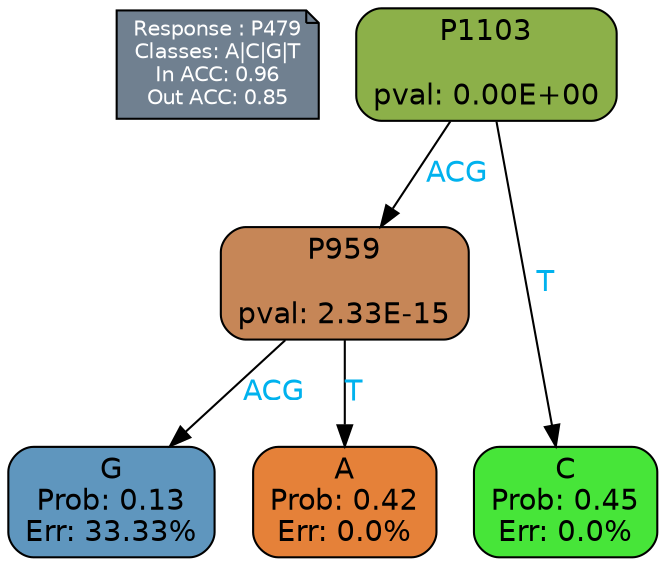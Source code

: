 digraph Tree {
node [shape=box, style="filled, rounded", color="black", fontname=helvetica] ;
graph [ranksep=equally, splines=polylines, bgcolor=transparent, dpi=600] ;
edge [fontname=helvetica] ;
LEGEND [label="Response : P479
Classes: A|C|G|T
In ACC: 0.96
Out ACC: 0.85
",shape=note,align=left,style=filled,fillcolor="slategray",fontcolor="white",fontsize=10];1 [label="P1103

pval: 0.00E+00", fillcolor="#8cb049"] ;
2 [label="P959

pval: 2.33E-15", fillcolor="#c68657"] ;
3 [label="G
Prob: 0.13
Err: 33.33%", fillcolor="#5f96be"] ;
4 [label="A
Prob: 0.42
Err: 0.0%", fillcolor="#e58139"] ;
5 [label="C
Prob: 0.45
Err: 0.0%", fillcolor="#47e539"] ;
1 -> 2 [label="ACG",fontcolor=deepskyblue2] ;
1 -> 5 [label="T",fontcolor=deepskyblue2] ;
2 -> 3 [label="ACG",fontcolor=deepskyblue2] ;
2 -> 4 [label="T",fontcolor=deepskyblue2] ;
{rank = same; 3;4;5;}{rank = same; LEGEND;1;}}